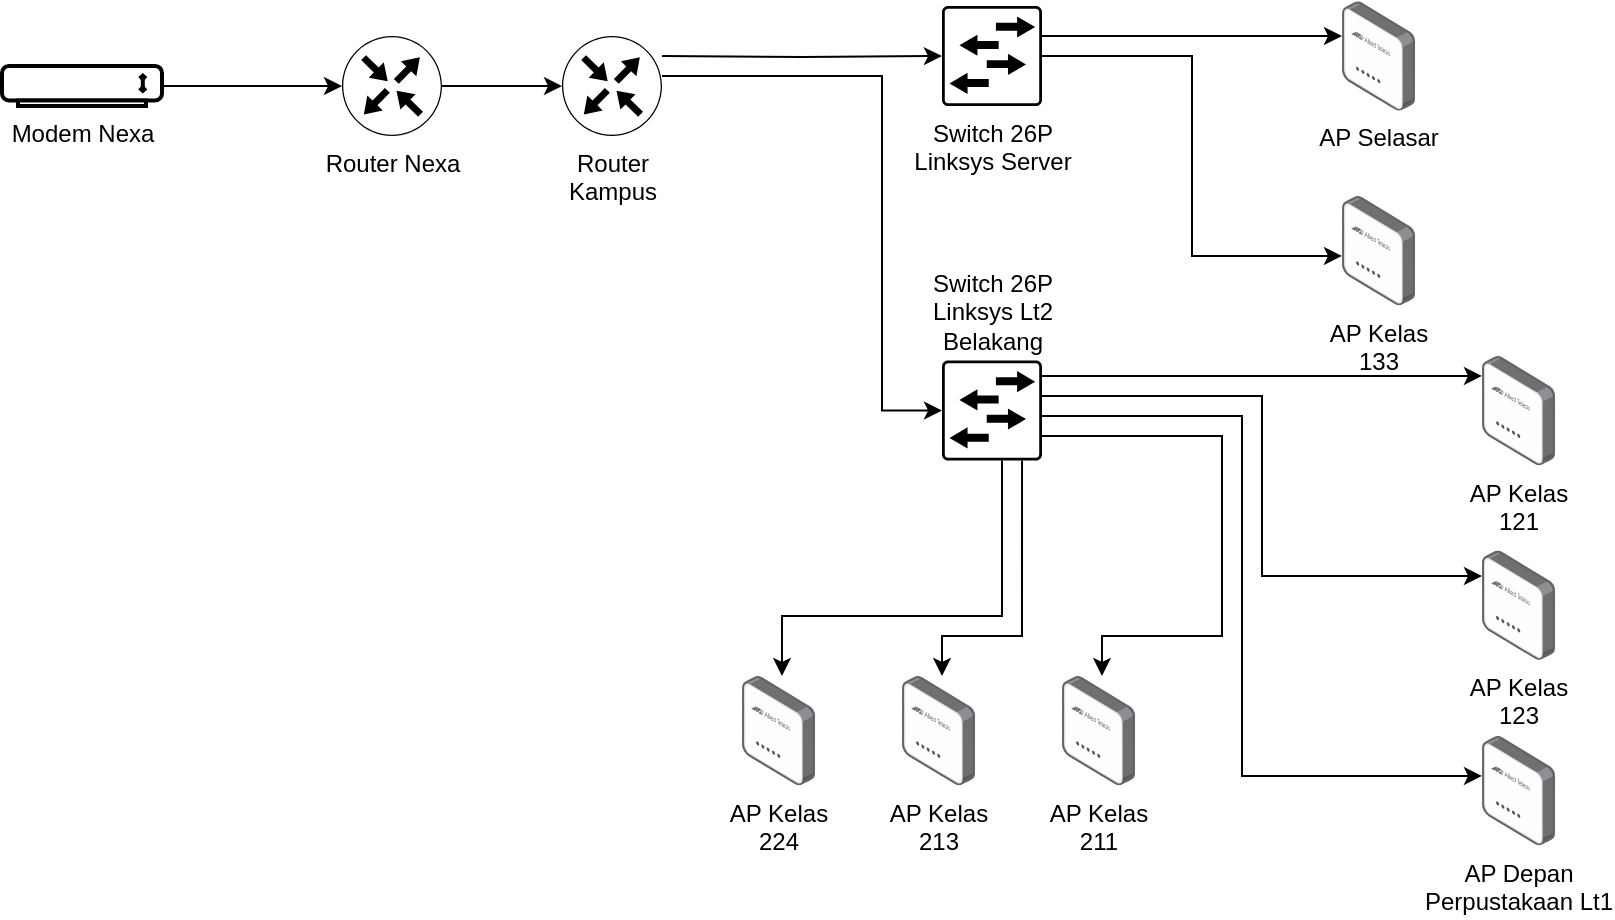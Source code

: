 <mxfile version="28.2.3">
  <diagram name="Halaman-1" id="fVaG4fxkSNwADPhYDmTG">
    <mxGraphModel dx="668" dy="522" grid="1" gridSize="10" guides="1" tooltips="1" connect="1" arrows="1" fold="1" page="1" pageScale="1" pageWidth="1169" pageHeight="827" math="0" shadow="0">
      <root>
        <mxCell id="0" />
        <mxCell id="1" parent="0" />
        <mxCell id="3s2Nf08JGnsYUdywj7sN-7" value="" style="edgeStyle=orthogonalEdgeStyle;rounded=0;orthogonalLoop=1;jettySize=auto;html=1;labelBackgroundColor=none;fontColor=default;" parent="1" source="3s2Nf08JGnsYUdywj7sN-1" target="3s2Nf08JGnsYUdywj7sN-6" edge="1">
          <mxGeometry relative="1" as="geometry" />
        </mxCell>
        <mxCell id="3s2Nf08JGnsYUdywj7sN-1" value="Router Nexa" style="sketch=0;points=[[0.5,0,0],[1,0.5,0],[0.5,1,0],[0,0.5,0],[0.145,0.145,0],[0.856,0.145,0],[0.855,0.856,0],[0.145,0.855,0]];verticalLabelPosition=bottom;html=1;verticalAlign=top;aspect=fixed;align=center;pointerEvents=1;shape=mxgraph.cisco19.rect;prIcon=router;labelBackgroundColor=none;" parent="1" vertex="1">
          <mxGeometry x="250" y="40" width="50" height="50" as="geometry" />
        </mxCell>
        <mxCell id="3s2Nf08JGnsYUdywj7sN-3" value="Switch 26P&lt;div&gt;Linksys Server&lt;/div&gt;" style="sketch=0;points=[[0.015,0.015,0],[0.985,0.015,0],[0.985,0.985,0],[0.015,0.985,0],[0.25,0,0],[0.5,0,0],[0.75,0,0],[1,0.25,0],[1,0.5,0],[1,0.75,0],[0.75,1,0],[0.5,1,0],[0.25,1,0],[0,0.75,0],[0,0.5,0],[0,0.25,0]];verticalLabelPosition=bottom;html=1;verticalAlign=top;aspect=fixed;align=center;pointerEvents=1;shape=mxgraph.cisco19.rect;prIcon=l2_switch;labelBackgroundColor=none;" parent="1" vertex="1">
          <mxGeometry x="550" y="25" width="50" height="50" as="geometry" />
        </mxCell>
        <mxCell id="3s2Nf08JGnsYUdywj7sN-5" value="" style="edgeStyle=orthogonalEdgeStyle;rounded=0;orthogonalLoop=1;jettySize=auto;html=1;labelBackgroundColor=none;fontColor=default;" parent="1" source="3s2Nf08JGnsYUdywj7sN-4" target="3s2Nf08JGnsYUdywj7sN-1" edge="1">
          <mxGeometry relative="1" as="geometry" />
        </mxCell>
        <mxCell id="3s2Nf08JGnsYUdywj7sN-4" value="Modem Nexa" style="verticalAlign=top;verticalLabelPosition=bottom;labelPosition=center;align=center;html=1;outlineConnect=0;gradientDirection=north;strokeWidth=2;shape=mxgraph.networks.modem;labelBackgroundColor=none;" parent="1" vertex="1">
          <mxGeometry x="80" y="55" width="80" height="20" as="geometry" />
        </mxCell>
        <mxCell id="3s2Nf08JGnsYUdywj7sN-8" value="" style="edgeStyle=orthogonalEdgeStyle;rounded=0;orthogonalLoop=1;jettySize=auto;html=1;entryX=0;entryY=0.5;entryDx=0;entryDy=0;entryPerimeter=0;labelBackgroundColor=none;fontColor=default;" parent="1" target="3s2Nf08JGnsYUdywj7sN-3" edge="1">
          <mxGeometry relative="1" as="geometry">
            <mxPoint x="410" y="50" as="sourcePoint" />
            <mxPoint x="490" y="90" as="targetPoint" />
          </mxGeometry>
        </mxCell>
        <mxCell id="3s2Nf08JGnsYUdywj7sN-6" value="Router&lt;div&gt;Kampus&lt;/div&gt;" style="sketch=0;points=[[0.5,0,0],[1,0.5,0],[0.5,1,0],[0,0.5,0],[0.145,0.145,0],[0.856,0.145,0],[0.855,0.856,0],[0.145,0.855,0]];verticalLabelPosition=bottom;html=1;verticalAlign=top;aspect=fixed;align=center;pointerEvents=1;shape=mxgraph.cisco19.rect;prIcon=router;labelBackgroundColor=none;" parent="1" vertex="1">
          <mxGeometry x="360" y="40" width="50" height="50" as="geometry" />
        </mxCell>
        <mxCell id="3s2Nf08JGnsYUdywj7sN-9" value="AP Selasar" style="image;points=[];aspect=fixed;html=1;align=center;shadow=0;dashed=0;image=img/lib/allied_telesis/wireless/Access_Point_Indoor.svg;labelBackgroundColor=none;" parent="1" vertex="1">
          <mxGeometry x="750" y="22.7" width="36.6" height="54.6" as="geometry" />
        </mxCell>
        <mxCell id="3s2Nf08JGnsYUdywj7sN-10" style="edgeStyle=orthogonalEdgeStyle;rounded=0;orthogonalLoop=1;jettySize=auto;html=1;entryX=0;entryY=0.5;entryDx=0;entryDy=0;entryPerimeter=0;labelBackgroundColor=none;fontColor=default;" parent="1" edge="1">
          <mxGeometry relative="1" as="geometry">
            <mxPoint x="600" y="40" as="sourcePoint" />
            <mxPoint x="750" y="40" as="targetPoint" />
          </mxGeometry>
        </mxCell>
        <mxCell id="3s2Nf08JGnsYUdywj7sN-11" value="AP Kelas&lt;div&gt;133&lt;/div&gt;" style="image;points=[];aspect=fixed;html=1;align=center;shadow=0;dashed=0;image=img/lib/allied_telesis/wireless/Access_Point_Indoor.svg;labelBackgroundColor=none;" parent="1" vertex="1">
          <mxGeometry x="750" y="120.0" width="36.6" height="54.6" as="geometry" />
        </mxCell>
        <mxCell id="3s2Nf08JGnsYUdywj7sN-12" style="edgeStyle=orthogonalEdgeStyle;rounded=0;orthogonalLoop=1;jettySize=auto;html=1;entryX=0;entryY=0.549;entryDx=0;entryDy=0;entryPerimeter=0;labelBackgroundColor=none;fontColor=default;" parent="1" source="3s2Nf08JGnsYUdywj7sN-3" target="3s2Nf08JGnsYUdywj7sN-11" edge="1">
          <mxGeometry relative="1" as="geometry" />
        </mxCell>
        <mxCell id="3s2Nf08JGnsYUdywj7sN-17" value="" style="edgeStyle=orthogonalEdgeStyle;rounded=0;orthogonalLoop=1;jettySize=auto;html=1;entryX=0;entryY=0.183;entryDx=0;entryDy=0;entryPerimeter=0;labelBackgroundColor=none;fontColor=default;" parent="1" source="3s2Nf08JGnsYUdywj7sN-13" target="3s2Nf08JGnsYUdywj7sN-15" edge="1">
          <mxGeometry relative="1" as="geometry">
            <Array as="points">
              <mxPoint x="620" y="210" />
              <mxPoint x="620" y="210" />
            </Array>
          </mxGeometry>
        </mxCell>
        <mxCell id="3s2Nf08JGnsYUdywj7sN-13" value="Switch 26P&lt;div&gt;Linksys Lt2&lt;/div&gt;&lt;div&gt;Belakang&lt;/div&gt;" style="sketch=0;points=[[0.015,0.015,0],[0.985,0.015,0],[0.985,0.985,0],[0.015,0.985,0],[0.25,0,0],[0.5,0,0],[0.75,0,0],[1,0.25,0],[1,0.5,0],[1,0.75,0],[0.75,1,0],[0.5,1,0],[0.25,1,0],[0,0.75,0],[0,0.5,0],[0,0.25,0]];verticalLabelPosition=top;html=1;verticalAlign=bottom;aspect=fixed;align=center;pointerEvents=1;shape=mxgraph.cisco19.rect;prIcon=l2_switch;labelBackgroundColor=none;labelPosition=center;" parent="1" vertex="1">
          <mxGeometry x="550" y="202.3" width="50" height="50" as="geometry" />
        </mxCell>
        <mxCell id="3s2Nf08JGnsYUdywj7sN-14" style="edgeStyle=orthogonalEdgeStyle;rounded=0;orthogonalLoop=1;jettySize=auto;html=1;entryX=0;entryY=0.5;entryDx=0;entryDy=0;entryPerimeter=0;labelBackgroundColor=none;fontColor=default;" parent="1" source="3s2Nf08JGnsYUdywj7sN-6" target="3s2Nf08JGnsYUdywj7sN-13" edge="1">
          <mxGeometry relative="1" as="geometry">
            <Array as="points">
              <mxPoint x="520" y="60" />
              <mxPoint x="520" y="227" />
            </Array>
          </mxGeometry>
        </mxCell>
        <mxCell id="3s2Nf08JGnsYUdywj7sN-15" value="AP Kelas&lt;div&gt;121&lt;/div&gt;" style="image;points=[];aspect=fixed;html=1;align=center;shadow=0;dashed=0;image=img/lib/allied_telesis/wireless/Access_Point_Indoor.svg;labelBackgroundColor=none;" parent="1" vertex="1">
          <mxGeometry x="820" y="200" width="36.6" height="54.6" as="geometry" />
        </mxCell>
        <mxCell id="3s2Nf08JGnsYUdywj7sN-16" value="AP Kelas&lt;div&gt;123&lt;/div&gt;" style="image;points=[];aspect=fixed;html=1;align=center;shadow=0;dashed=0;image=img/lib/allied_telesis/wireless/Access_Point_Indoor.svg;labelBackgroundColor=none;" parent="1" vertex="1">
          <mxGeometry x="820" y="297.3" width="36.6" height="54.6" as="geometry" />
        </mxCell>
        <mxCell id="3s2Nf08JGnsYUdywj7sN-19" style="edgeStyle=orthogonalEdgeStyle;rounded=0;orthogonalLoop=1;jettySize=auto;html=1;entryX=0;entryY=0.233;entryDx=0;entryDy=0;entryPerimeter=0;fontColor=default;labelBackgroundColor=none;" parent="1" source="3s2Nf08JGnsYUdywj7sN-13" target="3s2Nf08JGnsYUdywj7sN-16" edge="1">
          <mxGeometry relative="1" as="geometry">
            <Array as="points">
              <mxPoint x="710" y="220" />
              <mxPoint x="710" y="310" />
            </Array>
          </mxGeometry>
        </mxCell>
        <mxCell id="3s2Nf08JGnsYUdywj7sN-20" value="AP Depan&lt;div&gt;Perpustakaan Lt1&lt;/div&gt;" style="image;points=[];aspect=fixed;html=1;align=center;shadow=0;dashed=0;image=img/lib/allied_telesis/wireless/Access_Point_Indoor.svg;labelBackgroundColor=none;" parent="1" vertex="1">
          <mxGeometry x="820" y="390" width="36.6" height="54.6" as="geometry" />
        </mxCell>
        <mxCell id="3s2Nf08JGnsYUdywj7sN-21" style="edgeStyle=orthogonalEdgeStyle;rounded=0;orthogonalLoop=1;jettySize=auto;html=1;entryX=0;entryY=0.366;entryDx=0;entryDy=0;entryPerimeter=0;fontColor=default;labelBackgroundColor=none;" parent="1" source="3s2Nf08JGnsYUdywj7sN-13" target="3s2Nf08JGnsYUdywj7sN-20" edge="1">
          <mxGeometry relative="1" as="geometry">
            <Array as="points">
              <mxPoint x="700" y="230" />
              <mxPoint x="700" y="410" />
            </Array>
          </mxGeometry>
        </mxCell>
        <mxCell id="Q9OzYJa5QTYALbdsi6Xg-2" value="AP Kelas&lt;div&gt;211&lt;/div&gt;" style="image;points=[];aspect=fixed;html=1;align=center;shadow=0;dashed=0;image=img/lib/allied_telesis/wireless/Access_Point_Indoor.svg;labelBackgroundColor=none;" vertex="1" parent="1">
          <mxGeometry x="610" y="360" width="36.6" height="54.6" as="geometry" />
        </mxCell>
        <mxCell id="Q9OzYJa5QTYALbdsi6Xg-3" value="AP Kelas&lt;div&gt;213&lt;/div&gt;" style="image;points=[];aspect=fixed;html=1;align=center;shadow=0;dashed=0;image=img/lib/allied_telesis/wireless/Access_Point_Indoor.svg;labelBackgroundColor=none;" vertex="1" parent="1">
          <mxGeometry x="530" y="360" width="36.6" height="54.6" as="geometry" />
        </mxCell>
        <mxCell id="Q9OzYJa5QTYALbdsi6Xg-4" value="AP Kelas&lt;div&gt;224&lt;/div&gt;" style="image;points=[];aspect=fixed;html=1;align=center;shadow=0;dashed=0;image=img/lib/allied_telesis/wireless/Access_Point_Indoor.svg;labelBackgroundColor=none;" vertex="1" parent="1">
          <mxGeometry x="450" y="360" width="36.6" height="54.6" as="geometry" />
        </mxCell>
        <mxCell id="Q9OzYJa5QTYALbdsi6Xg-5" style="edgeStyle=orthogonalEdgeStyle;rounded=0;orthogonalLoop=1;jettySize=auto;html=1;entryX=0.546;entryY=0;entryDx=0;entryDy=0;entryPerimeter=0;" edge="1" parent="1" source="3s2Nf08JGnsYUdywj7sN-13" target="Q9OzYJa5QTYALbdsi6Xg-2">
          <mxGeometry relative="1" as="geometry">
            <Array as="points">
              <mxPoint x="690" y="240" />
              <mxPoint x="690" y="340" />
              <mxPoint x="630" y="340" />
            </Array>
          </mxGeometry>
        </mxCell>
        <mxCell id="Q9OzYJa5QTYALbdsi6Xg-6" style="edgeStyle=orthogonalEdgeStyle;rounded=0;orthogonalLoop=1;jettySize=auto;html=1;entryX=0.546;entryY=0;entryDx=0;entryDy=0;entryPerimeter=0;" edge="1" parent="1">
          <mxGeometry relative="1" as="geometry">
            <mxPoint x="590.02" y="252.3" as="sourcePoint" />
            <mxPoint x="550.004" y="360" as="targetPoint" />
            <Array as="points">
              <mxPoint x="590" y="340" />
              <mxPoint x="550" y="340" />
            </Array>
          </mxGeometry>
        </mxCell>
        <mxCell id="Q9OzYJa5QTYALbdsi6Xg-7" style="edgeStyle=orthogonalEdgeStyle;rounded=0;orthogonalLoop=1;jettySize=auto;html=1;entryX=0.546;entryY=0;entryDx=0;entryDy=0;entryPerimeter=0;" edge="1" parent="1" source="3s2Nf08JGnsYUdywj7sN-13" target="Q9OzYJa5QTYALbdsi6Xg-4">
          <mxGeometry relative="1" as="geometry">
            <Array as="points">
              <mxPoint x="580" y="330" />
              <mxPoint x="470" y="330" />
            </Array>
          </mxGeometry>
        </mxCell>
      </root>
    </mxGraphModel>
  </diagram>
</mxfile>
